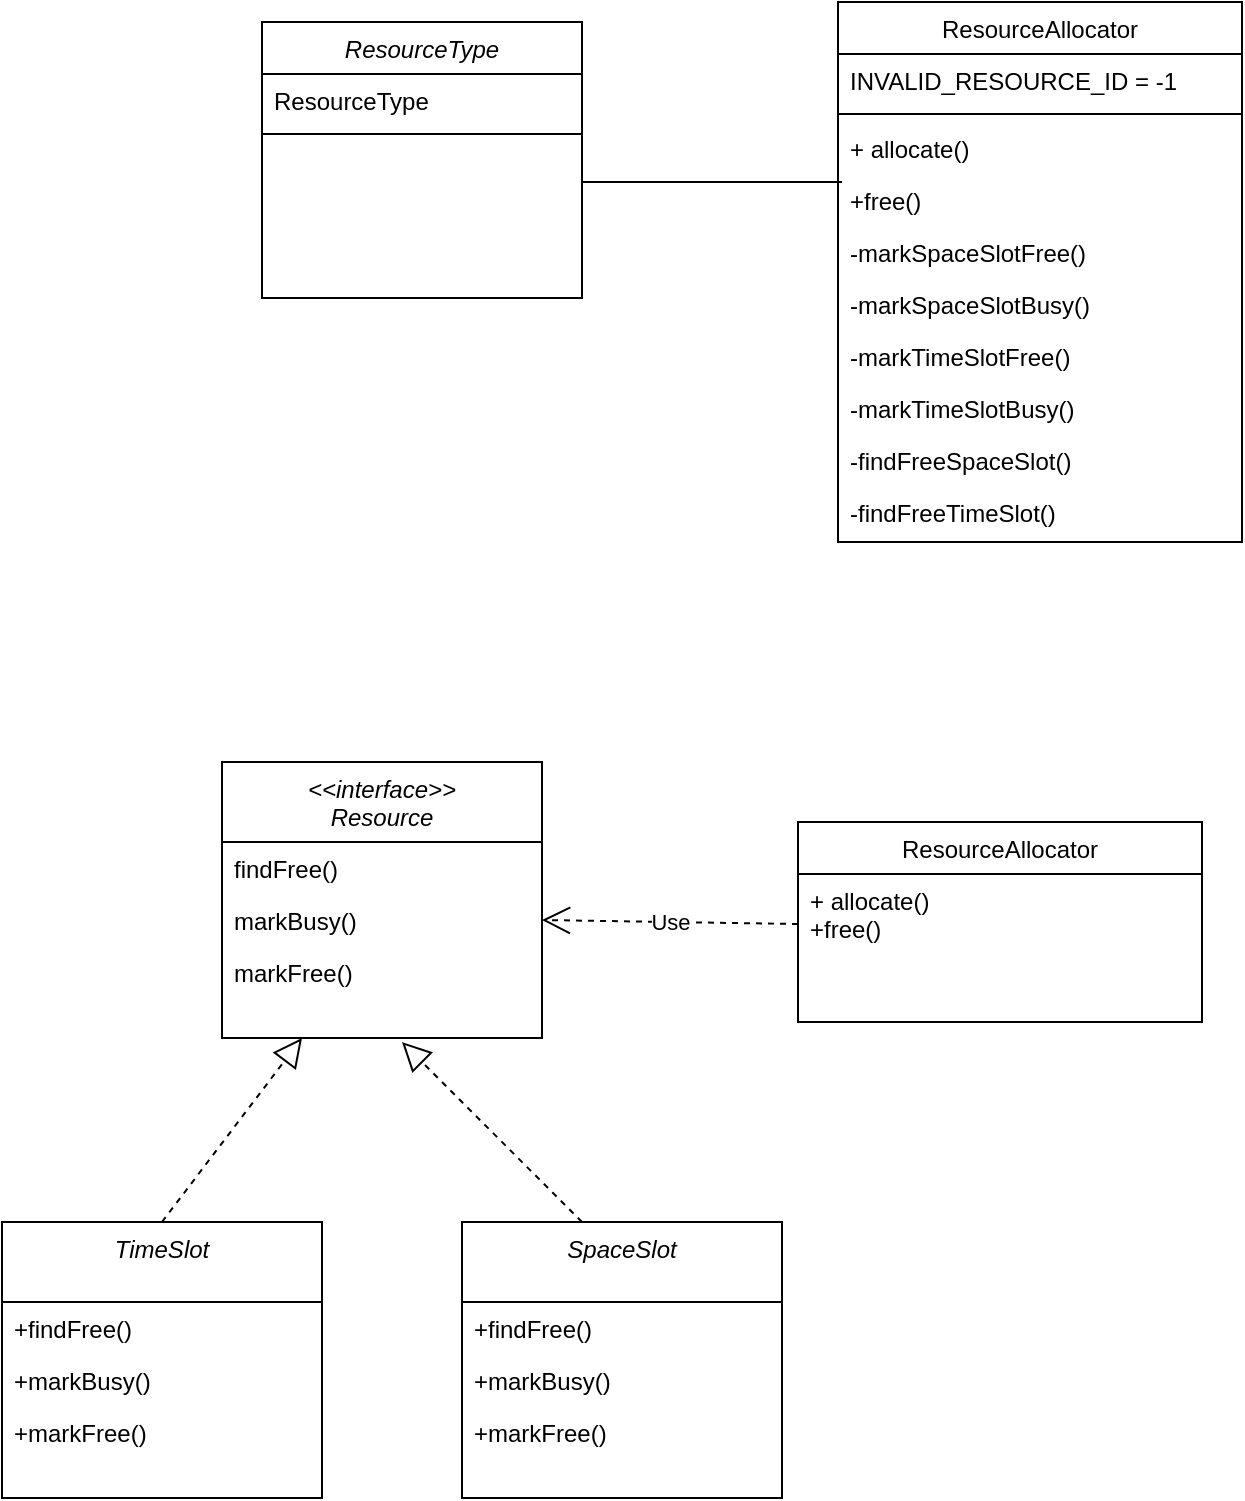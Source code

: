 <mxfile version="20.4.0" type="device"><diagram id="C5RBs43oDa-KdzZeNtuy" name="Page-1"><mxGraphModel dx="782" dy="460" grid="1" gridSize="10" guides="1" tooltips="1" connect="1" arrows="1" fold="1" page="1" pageScale="1" pageWidth="827" pageHeight="1169" math="0" shadow="0"><root><mxCell id="WIyWlLk6GJQsqaUBKTNV-0"/><mxCell id="WIyWlLk6GJQsqaUBKTNV-1" parent="WIyWlLk6GJQsqaUBKTNV-0"/><mxCell id="zkfFHV4jXpPFQw0GAbJ--0" value="ResourceType" style="swimlane;fontStyle=2;align=center;verticalAlign=top;childLayout=stackLayout;horizontal=1;startSize=26;horizontalStack=0;resizeParent=1;resizeLast=0;collapsible=1;marginBottom=0;rounded=0;shadow=0;strokeWidth=1;" parent="WIyWlLk6GJQsqaUBKTNV-1" vertex="1"><mxGeometry x="220" y="120" width="160" height="138" as="geometry"><mxRectangle x="230" y="140" width="160" height="26" as="alternateBounds"/></mxGeometry></mxCell><mxCell id="zkfFHV4jXpPFQw0GAbJ--1" value="ResourceType" style="text;align=left;verticalAlign=top;spacingLeft=4;spacingRight=4;overflow=hidden;rotatable=0;points=[[0,0.5],[1,0.5]];portConstraint=eastwest;" parent="zkfFHV4jXpPFQw0GAbJ--0" vertex="1"><mxGeometry y="26" width="160" height="26" as="geometry"/></mxCell><mxCell id="zkfFHV4jXpPFQw0GAbJ--4" value="" style="line;html=1;strokeWidth=1;align=left;verticalAlign=middle;spacingTop=-1;spacingLeft=3;spacingRight=3;rotatable=0;labelPosition=right;points=[];portConstraint=eastwest;" parent="zkfFHV4jXpPFQw0GAbJ--0" vertex="1"><mxGeometry y="52" width="160" height="8" as="geometry"/></mxCell><mxCell id="zkfFHV4jXpPFQw0GAbJ--17" value="ResourceAllocator" style="swimlane;fontStyle=0;align=center;verticalAlign=top;childLayout=stackLayout;horizontal=1;startSize=26;horizontalStack=0;resizeParent=1;resizeLast=0;collapsible=1;marginBottom=0;rounded=0;shadow=0;strokeWidth=1;" parent="WIyWlLk6GJQsqaUBKTNV-1" vertex="1"><mxGeometry x="508" y="110" width="202" height="270" as="geometry"><mxRectangle x="550" y="140" width="160" height="26" as="alternateBounds"/></mxGeometry></mxCell><mxCell id="zkfFHV4jXpPFQw0GAbJ--18" value="INVALID_RESOURCE_ID = -1 " style="text;align=left;verticalAlign=top;spacingLeft=4;spacingRight=4;overflow=hidden;rotatable=0;points=[[0,0.5],[1,0.5]];portConstraint=eastwest;" parent="zkfFHV4jXpPFQw0GAbJ--17" vertex="1"><mxGeometry y="26" width="202" height="26" as="geometry"/></mxCell><mxCell id="zkfFHV4jXpPFQw0GAbJ--23" value="" style="line;html=1;strokeWidth=1;align=left;verticalAlign=middle;spacingTop=-1;spacingLeft=3;spacingRight=3;rotatable=0;labelPosition=right;points=[];portConstraint=eastwest;" parent="zkfFHV4jXpPFQw0GAbJ--17" vertex="1"><mxGeometry y="52" width="202" height="8" as="geometry"/></mxCell><mxCell id="zkfFHV4jXpPFQw0GAbJ--24" value="+ allocate()" style="text;align=left;verticalAlign=top;spacingLeft=4;spacingRight=4;overflow=hidden;rotatable=0;points=[[0,0.5],[1,0.5]];portConstraint=eastwest;" parent="zkfFHV4jXpPFQw0GAbJ--17" vertex="1"><mxGeometry y="60" width="202" height="26" as="geometry"/></mxCell><mxCell id="zkfFHV4jXpPFQw0GAbJ--25" value="+free()&#10;" style="text;align=left;verticalAlign=top;spacingLeft=4;spacingRight=4;overflow=hidden;rotatable=0;points=[[0,0.5],[1,0.5]];portConstraint=eastwest;" parent="zkfFHV4jXpPFQw0GAbJ--17" vertex="1"><mxGeometry y="86" width="202" height="26" as="geometry"/></mxCell><mxCell id="JQELm7Ovj-d_AyiLiVud-2" value="-markSpaceSlotFree()&#10;" style="text;align=left;verticalAlign=top;spacingLeft=4;spacingRight=4;overflow=hidden;rotatable=0;points=[[0,0.5],[1,0.5]];portConstraint=eastwest;" vertex="1" parent="zkfFHV4jXpPFQw0GAbJ--17"><mxGeometry y="112" width="202" height="26" as="geometry"/></mxCell><mxCell id="JQELm7Ovj-d_AyiLiVud-3" value="-markSpaceSlotBusy()&#10;" style="text;align=left;verticalAlign=top;spacingLeft=4;spacingRight=4;overflow=hidden;rotatable=0;points=[[0,0.5],[1,0.5]];portConstraint=eastwest;" vertex="1" parent="zkfFHV4jXpPFQw0GAbJ--17"><mxGeometry y="138" width="202" height="26" as="geometry"/></mxCell><mxCell id="JQELm7Ovj-d_AyiLiVud-4" value="-markTimeSlotFree()&#10;" style="text;align=left;verticalAlign=top;spacingLeft=4;spacingRight=4;overflow=hidden;rotatable=0;points=[[0,0.5],[1,0.5]];portConstraint=eastwest;" vertex="1" parent="zkfFHV4jXpPFQw0GAbJ--17"><mxGeometry y="164" width="202" height="26" as="geometry"/></mxCell><mxCell id="JQELm7Ovj-d_AyiLiVud-7" value="-markTimeSlotBusy()&#10;" style="text;align=left;verticalAlign=top;spacingLeft=4;spacingRight=4;overflow=hidden;rotatable=0;points=[[0,0.5],[1,0.5]];portConstraint=eastwest;" vertex="1" parent="zkfFHV4jXpPFQw0GAbJ--17"><mxGeometry y="190" width="202" height="26" as="geometry"/></mxCell><mxCell id="JQELm7Ovj-d_AyiLiVud-6" value="-findFreeSpaceSlot()&#10;" style="text;align=left;verticalAlign=top;spacingLeft=4;spacingRight=4;overflow=hidden;rotatable=0;points=[[0,0.5],[1,0.5]];portConstraint=eastwest;" vertex="1" parent="zkfFHV4jXpPFQw0GAbJ--17"><mxGeometry y="216" width="202" height="26" as="geometry"/></mxCell><mxCell id="JQELm7Ovj-d_AyiLiVud-5" value="-findFreeTimeSlot()&#10;" style="text;align=left;verticalAlign=top;spacingLeft=4;spacingRight=4;overflow=hidden;rotatable=0;points=[[0,0.5],[1,0.5]];portConstraint=eastwest;" vertex="1" parent="zkfFHV4jXpPFQw0GAbJ--17"><mxGeometry y="242" width="202" height="26" as="geometry"/></mxCell><mxCell id="JQELm7Ovj-d_AyiLiVud-10" value="" style="endArrow=none;html=1;rounded=0;" edge="1" parent="WIyWlLk6GJQsqaUBKTNV-1"><mxGeometry width="50" height="50" relative="1" as="geometry"><mxPoint x="380" y="200" as="sourcePoint"/><mxPoint x="510" y="200" as="targetPoint"/></mxGeometry></mxCell><mxCell id="JQELm7Ovj-d_AyiLiVud-11" value="&lt;&lt;interface&gt;&gt;&#10;Resource" style="swimlane;fontStyle=2;align=center;verticalAlign=top;childLayout=stackLayout;horizontal=1;startSize=40;horizontalStack=0;resizeParent=1;resizeLast=0;collapsible=1;marginBottom=0;rounded=0;shadow=0;strokeWidth=1;" vertex="1" parent="WIyWlLk6GJQsqaUBKTNV-1"><mxGeometry x="200" y="490" width="160" height="138" as="geometry"><mxRectangle x="230" y="140" width="160" height="26" as="alternateBounds"/></mxGeometry></mxCell><mxCell id="JQELm7Ovj-d_AyiLiVud-12" value="findFree()&#10;&#10;markBusy()&#10;&#10;markFree()" style="text;align=left;verticalAlign=top;spacingLeft=4;spacingRight=4;overflow=hidden;rotatable=0;points=[[0,0.5],[1,0.5]];portConstraint=eastwest;" vertex="1" parent="JQELm7Ovj-d_AyiLiVud-11"><mxGeometry y="40" width="160" height="26" as="geometry"/></mxCell><mxCell id="JQELm7Ovj-d_AyiLiVud-30" value="markBusy()&#10;" style="text;align=left;verticalAlign=top;spacingLeft=4;spacingRight=4;overflow=hidden;rotatable=0;points=[[0,0.5],[1,0.5]];portConstraint=eastwest;" vertex="1" parent="JQELm7Ovj-d_AyiLiVud-11"><mxGeometry y="66" width="160" height="26" as="geometry"/></mxCell><mxCell id="JQELm7Ovj-d_AyiLiVud-31" value="markFree()&#10;" style="text;align=left;verticalAlign=top;spacingLeft=4;spacingRight=4;overflow=hidden;rotatable=0;points=[[0,0.5],[1,0.5]];portConstraint=eastwest;" vertex="1" parent="JQELm7Ovj-d_AyiLiVud-11"><mxGeometry y="92" width="160" height="26" as="geometry"/></mxCell><mxCell id="JQELm7Ovj-d_AyiLiVud-14" value="ResourceAllocator" style="swimlane;fontStyle=0;align=center;verticalAlign=top;childLayout=stackLayout;horizontal=1;startSize=26;horizontalStack=0;resizeParent=1;resizeLast=0;collapsible=1;marginBottom=0;rounded=0;shadow=0;strokeWidth=1;" vertex="1" parent="WIyWlLk6GJQsqaUBKTNV-1"><mxGeometry x="488" y="520" width="202" height="100" as="geometry"><mxRectangle x="550" y="140" width="160" height="26" as="alternateBounds"/></mxGeometry></mxCell><mxCell id="JQELm7Ovj-d_AyiLiVud-15" value="+ allocate()&#10;+free()&#10;" style="text;align=left;verticalAlign=top;spacingLeft=4;spacingRight=4;overflow=hidden;rotatable=0;points=[[0,0.5],[1,0.5]];portConstraint=eastwest;" vertex="1" parent="JQELm7Ovj-d_AyiLiVud-14"><mxGeometry y="26" width="202" height="44" as="geometry"/></mxCell><mxCell id="JQELm7Ovj-d_AyiLiVud-28" value="SpaceSlot" style="swimlane;fontStyle=2;align=center;verticalAlign=top;childLayout=stackLayout;horizontal=1;startSize=40;horizontalStack=0;resizeParent=1;resizeLast=0;collapsible=1;marginBottom=0;rounded=0;shadow=0;strokeWidth=1;" vertex="1" parent="WIyWlLk6GJQsqaUBKTNV-1"><mxGeometry x="320" y="720" width="160" height="138" as="geometry"><mxRectangle x="230" y="140" width="160" height="26" as="alternateBounds"/></mxGeometry></mxCell><mxCell id="JQELm7Ovj-d_AyiLiVud-29" value="+findFree()&#10;&#10;+markSlotBusy()&#10;&#10;+markSlotFree()" style="text;align=left;verticalAlign=top;spacingLeft=4;spacingRight=4;overflow=hidden;rotatable=0;points=[[0,0.5],[1,0.5]];portConstraint=eastwest;" vertex="1" parent="JQELm7Ovj-d_AyiLiVud-28"><mxGeometry y="40" width="160" height="26" as="geometry"/></mxCell><mxCell id="JQELm7Ovj-d_AyiLiVud-32" value="+markBusy()&#10;" style="text;align=left;verticalAlign=top;spacingLeft=4;spacingRight=4;overflow=hidden;rotatable=0;points=[[0,0.5],[1,0.5]];portConstraint=eastwest;" vertex="1" parent="JQELm7Ovj-d_AyiLiVud-28"><mxGeometry y="66" width="160" height="26" as="geometry"/></mxCell><mxCell id="JQELm7Ovj-d_AyiLiVud-33" value="+markFree()&#10;" style="text;align=left;verticalAlign=top;spacingLeft=4;spacingRight=4;overflow=hidden;rotatable=0;points=[[0,0.5],[1,0.5]];portConstraint=eastwest;" vertex="1" parent="JQELm7Ovj-d_AyiLiVud-28"><mxGeometry y="92" width="160" height="26" as="geometry"/></mxCell><mxCell id="JQELm7Ovj-d_AyiLiVud-34" value="TimeSlot" style="swimlane;fontStyle=2;align=center;verticalAlign=top;childLayout=stackLayout;horizontal=1;startSize=40;horizontalStack=0;resizeParent=1;resizeLast=0;collapsible=1;marginBottom=0;rounded=0;shadow=0;strokeWidth=1;" vertex="1" parent="WIyWlLk6GJQsqaUBKTNV-1"><mxGeometry x="90" y="720" width="160" height="138" as="geometry"><mxRectangle x="230" y="140" width="160" height="26" as="alternateBounds"/></mxGeometry></mxCell><mxCell id="JQELm7Ovj-d_AyiLiVud-35" value="+findFree()&#10;&#10;+markSlotBusy()&#10;&#10;+markSlotFree()" style="text;align=left;verticalAlign=top;spacingLeft=4;spacingRight=4;overflow=hidden;rotatable=0;points=[[0,0.5],[1,0.5]];portConstraint=eastwest;" vertex="1" parent="JQELm7Ovj-d_AyiLiVud-34"><mxGeometry y="40" width="160" height="26" as="geometry"/></mxCell><mxCell id="JQELm7Ovj-d_AyiLiVud-36" value="+markBusy()&#10;" style="text;align=left;verticalAlign=top;spacingLeft=4;spacingRight=4;overflow=hidden;rotatable=0;points=[[0,0.5],[1,0.5]];portConstraint=eastwest;" vertex="1" parent="JQELm7Ovj-d_AyiLiVud-34"><mxGeometry y="66" width="160" height="26" as="geometry"/></mxCell><mxCell id="JQELm7Ovj-d_AyiLiVud-37" value="+markFree()&#10;" style="text;align=left;verticalAlign=top;spacingLeft=4;spacingRight=4;overflow=hidden;rotatable=0;points=[[0,0.5],[1,0.5]];portConstraint=eastwest;" vertex="1" parent="JQELm7Ovj-d_AyiLiVud-34"><mxGeometry y="92" width="160" height="26" as="geometry"/></mxCell><mxCell id="JQELm7Ovj-d_AyiLiVud-40" value="" style="endArrow=block;dashed=1;endFill=0;endSize=12;html=1;rounded=0;entryX=0.25;entryY=1;entryDx=0;entryDy=0;exitX=0.5;exitY=0;exitDx=0;exitDy=0;" edge="1" parent="WIyWlLk6GJQsqaUBKTNV-1" source="JQELm7Ovj-d_AyiLiVud-34" target="JQELm7Ovj-d_AyiLiVud-11"><mxGeometry width="160" relative="1" as="geometry"><mxPoint x="150" y="700" as="sourcePoint"/><mxPoint x="310" y="700" as="targetPoint"/></mxGeometry></mxCell><mxCell id="JQELm7Ovj-d_AyiLiVud-41" value="" style="endArrow=block;dashed=1;endFill=0;endSize=12;html=1;rounded=0;exitX=0.5;exitY=0;exitDx=0;exitDy=0;" edge="1" parent="WIyWlLk6GJQsqaUBKTNV-1"><mxGeometry width="160" relative="1" as="geometry"><mxPoint x="380" y="720" as="sourcePoint"/><mxPoint x="290" y="630" as="targetPoint"/></mxGeometry></mxCell><mxCell id="JQELm7Ovj-d_AyiLiVud-42" value="Use" style="endArrow=open;endSize=12;dashed=1;html=1;rounded=0;entryX=1;entryY=0.5;entryDx=0;entryDy=0;exitX=0;exitY=0.5;exitDx=0;exitDy=0;" edge="1" parent="WIyWlLk6GJQsqaUBKTNV-1" target="JQELm7Ovj-d_AyiLiVud-30"><mxGeometry width="160" relative="1" as="geometry"><mxPoint x="488" y="571" as="sourcePoint"/><mxPoint x="540" y="680" as="targetPoint"/></mxGeometry></mxCell></root></mxGraphModel></diagram></mxfile>